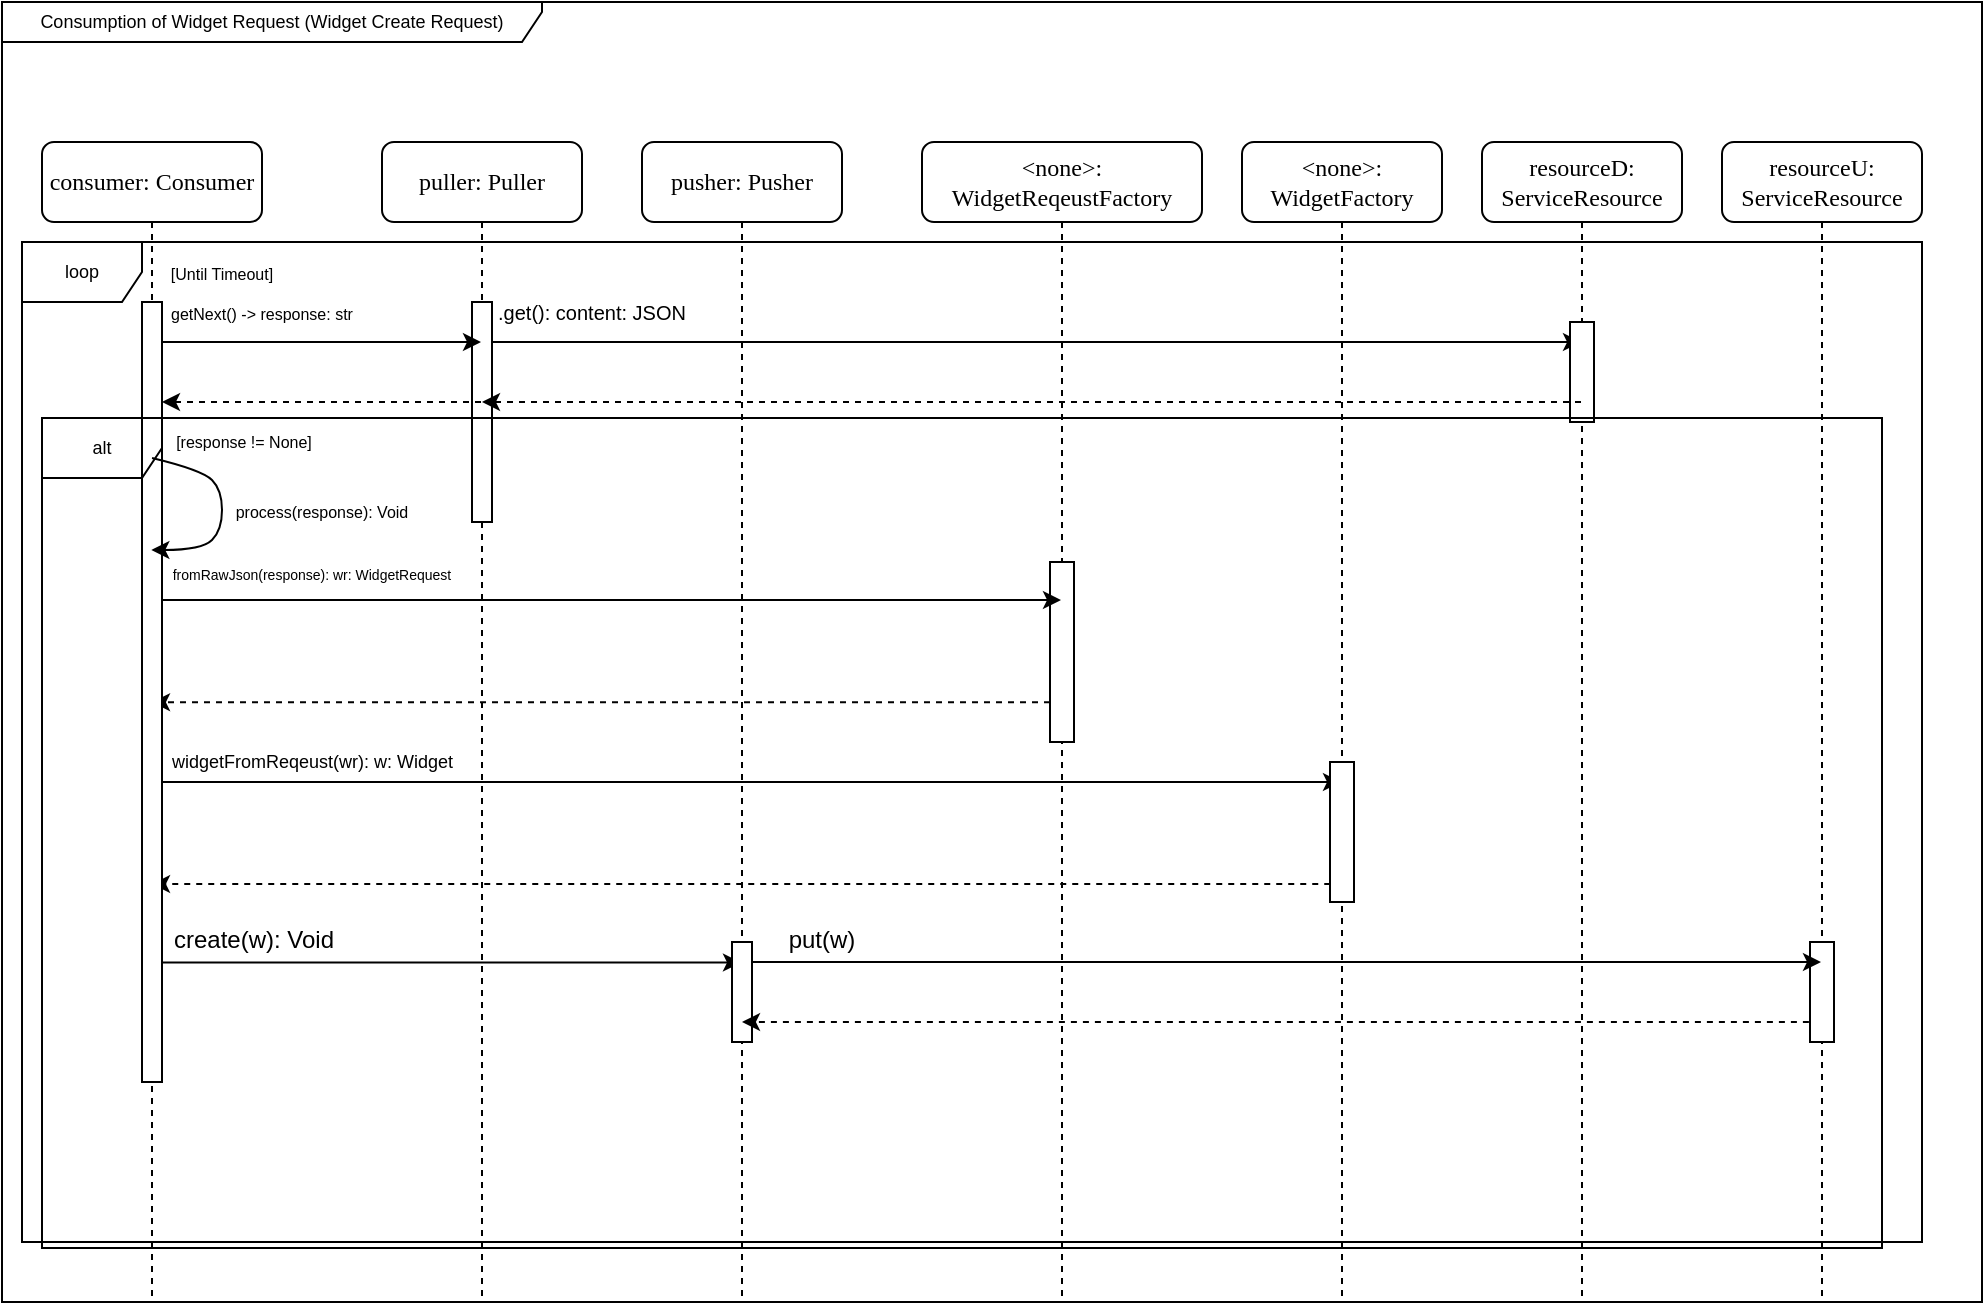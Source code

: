 <mxfile version="20.5.1" type="device"><diagram name="Page-1" id="13e1069c-82ec-6db2-03f1-153e76fe0fe0"><mxGraphModel dx="1673" dy="829" grid="1" gridSize="10" guides="1" tooltips="1" connect="1" arrows="1" fold="1" page="1" pageScale="1" pageWidth="1100" pageHeight="850" background="none" math="0" shadow="0"><root><mxCell id="0"/><mxCell id="1" parent="0"/><mxCell id="OAQEBtNMtU6chKB38s59-41" value="loop" style="shape=umlFrame;whiteSpace=wrap;html=1;fontSize=9;fillColor=none;" vertex="1" parent="1"><mxGeometry x="90" y="130" width="950" height="500" as="geometry"/></mxCell><mxCell id="OAQEBtNMtU6chKB38s59-37" value="Consumption of Widget Request (Widget Create Request)" style="shape=umlFrame;whiteSpace=wrap;html=1;fontSize=9;fillColor=none;width=270;height=20;" vertex="1" parent="1"><mxGeometry x="80" y="10" width="990" height="650" as="geometry"/></mxCell><mxCell id="7baba1c4bc27f4b0-2" value="puller: Puller" style="shape=umlLifeline;perimeter=lifelinePerimeter;whiteSpace=wrap;html=1;container=1;collapsible=0;recursiveResize=0;outlineConnect=0;rounded=1;shadow=0;comic=0;labelBackgroundColor=none;strokeWidth=1;fontFamily=Verdana;fontSize=12;align=center;" parent="1" vertex="1"><mxGeometry x="270" y="80" width="100" height="580" as="geometry"/></mxCell><mxCell id="OAQEBtNMtU6chKB38s59-4" value="" style="rounded=0;whiteSpace=wrap;html=1;" vertex="1" parent="7baba1c4bc27f4b0-2"><mxGeometry x="45" y="80" width="10" height="110" as="geometry"/></mxCell><mxCell id="OAQEBtNMtU6chKB38s59-16" value="" style="endArrow=classic;html=1;rounded=0;endFill=1;" edge="1" parent="7baba1c4bc27f4b0-2" target="7baba1c4bc27f4b0-6"><mxGeometry width="50" height="50" relative="1" as="geometry"><mxPoint x="55" y="100.05" as="sourcePoint"/><mxPoint x="590" y="90" as="targetPoint"/><Array as="points"/></mxGeometry></mxCell><mxCell id="OAQEBtNMtU6chKB38s59-24" value="" style="endArrow=classic;html=1;rounded=0;endFill=1;" edge="1" parent="7baba1c4bc27f4b0-2" target="7baba1c4bc27f4b0-3"><mxGeometry width="50" height="50" relative="1" as="geometry"><mxPoint x="-110" y="410.25" as="sourcePoint"/><mxPoint x="472.2" y="410" as="targetPoint"/><Array as="points"/></mxGeometry></mxCell><mxCell id="7baba1c4bc27f4b0-3" value="pusher: Pusher" style="shape=umlLifeline;perimeter=lifelinePerimeter;whiteSpace=wrap;html=1;container=1;collapsible=0;recursiveResize=0;outlineConnect=0;rounded=1;shadow=0;comic=0;labelBackgroundColor=none;strokeWidth=1;fontFamily=Verdana;fontSize=12;align=center;" parent="1" vertex="1"><mxGeometry x="400" y="80" width="100" height="580" as="geometry"/></mxCell><mxCell id="OAQEBtNMtU6chKB38s59-12" value="" style="endArrow=classic;html=1;rounded=0;endFill=1;" edge="1" parent="7baba1c4bc27f4b0-3" target="7baba1c4bc27f4b0-5"><mxGeometry width="50" height="50" relative="1" as="geometry"><mxPoint x="-240" y="320" as="sourcePoint"/><mxPoint x="203.004" y="320.45" as="targetPoint"/><Array as="points"/></mxGeometry></mxCell><mxCell id="OAQEBtNMtU6chKB38s59-22" value="&lt;font style=&quot;font-size: 10px;&quot;&gt;.get(): content: JSON&lt;/font&gt;" style="rounded=0;whiteSpace=wrap;html=1;fillColor=none;strokeColor=none;" vertex="1" parent="7baba1c4bc27f4b0-3"><mxGeometry x="-75" y="80" width="100" height="10" as="geometry"/></mxCell><mxCell id="OAQEBtNMtU6chKB38s59-25" value="" style="rounded=0;whiteSpace=wrap;html=1;" vertex="1" parent="7baba1c4bc27f4b0-3"><mxGeometry x="45" y="400" width="10" height="50" as="geometry"/></mxCell><mxCell id="7baba1c4bc27f4b0-4" value="&amp;lt;none&amp;gt;: WidgetReqeustFactory" style="shape=umlLifeline;perimeter=lifelinePerimeter;whiteSpace=wrap;html=1;container=1;collapsible=0;recursiveResize=0;outlineConnect=0;rounded=1;shadow=0;comic=0;labelBackgroundColor=none;strokeWidth=1;fontFamily=Verdana;fontSize=12;align=center;" parent="1" vertex="1"><mxGeometry x="540" y="80" width="140" height="580" as="geometry"/></mxCell><mxCell id="OAQEBtNMtU6chKB38s59-9" value="" style="rounded=0;whiteSpace=wrap;html=1;" vertex="1" parent="7baba1c4bc27f4b0-4"><mxGeometry x="64" y="210" width="12" height="90" as="geometry"/></mxCell><mxCell id="OAQEBtNMtU6chKB38s59-11" value="" style="endArrow=classic;html=1;rounded=0;endFill=1;exitX=-0.121;exitY=0.286;exitDx=0;exitDy=0;exitPerimeter=0;dashed=1;" edge="1" parent="7baba1c4bc27f4b0-4" target="7baba1c4bc27f4b0-8"><mxGeometry width="50" height="50" relative="1" as="geometry"><mxPoint x="64" y="280.1" as="sourcePoint"/><mxPoint x="-89.79" y="280" as="targetPoint"/><Array as="points"/></mxGeometry></mxCell><mxCell id="OAQEBtNMtU6chKB38s59-15" value="" style="endArrow=classic;html=1;rounded=0;endFill=1;exitX=-0.121;exitY=0.286;exitDx=0;exitDy=0;exitPerimeter=0;dashed=1;" edge="1" parent="7baba1c4bc27f4b0-4" target="7baba1c4bc27f4b0-8"><mxGeometry width="50" height="50" relative="1" as="geometry"><mxPoint x="204.12" y="371.02" as="sourcePoint"/><mxPoint x="-240.0" y="370.0" as="targetPoint"/><Array as="points"/></mxGeometry></mxCell><mxCell id="OAQEBtNMtU6chKB38s59-34" value="" style="endArrow=classic;html=1;rounded=0;endFill=1;exitX=-0.121;exitY=0.286;exitDx=0;exitDy=0;exitPerimeter=0;dashed=1;" edge="1" parent="7baba1c4bc27f4b0-4" target="7baba1c4bc27f4b0-3"><mxGeometry width="50" height="50" relative="1" as="geometry"><mxPoint x="449.45" y="440" as="sourcePoint"/><mxPoint x="-140.003" y="440" as="targetPoint"/><Array as="points"/></mxGeometry></mxCell><mxCell id="7baba1c4bc27f4b0-5" value="&amp;lt;none&amp;gt;:&lt;br&gt;WidgetFactory" style="shape=umlLifeline;perimeter=lifelinePerimeter;whiteSpace=wrap;html=1;container=1;collapsible=0;recursiveResize=0;outlineConnect=0;rounded=1;shadow=0;comic=0;labelBackgroundColor=none;strokeWidth=1;fontFamily=Verdana;fontSize=12;align=center;" parent="1" vertex="1"><mxGeometry x="700" y="80" width="100" height="580" as="geometry"/></mxCell><mxCell id="OAQEBtNMtU6chKB38s59-13" value="" style="rounded=0;whiteSpace=wrap;html=1;" vertex="1" parent="7baba1c4bc27f4b0-5"><mxGeometry x="44" y="310" width="12" height="70" as="geometry"/></mxCell><mxCell id="7baba1c4bc27f4b0-6" value="resourceD: ServiceResource" style="shape=umlLifeline;perimeter=lifelinePerimeter;whiteSpace=wrap;html=1;container=1;collapsible=0;recursiveResize=0;outlineConnect=0;rounded=1;shadow=0;comic=0;labelBackgroundColor=none;strokeWidth=1;fontFamily=Verdana;fontSize=12;align=center;" parent="1" vertex="1"><mxGeometry x="820" y="80" width="100" height="580" as="geometry"/></mxCell><mxCell id="OAQEBtNMtU6chKB38s59-17" value="" style="rounded=0;whiteSpace=wrap;html=1;" vertex="1" parent="7baba1c4bc27f4b0-6"><mxGeometry x="44" y="90" width="12" height="50" as="geometry"/></mxCell><mxCell id="7baba1c4bc27f4b0-8" value="consumer: Consumer" style="shape=umlLifeline;perimeter=lifelinePerimeter;whiteSpace=wrap;html=1;container=1;collapsible=0;recursiveResize=0;outlineConnect=0;rounded=1;shadow=0;comic=0;labelBackgroundColor=none;strokeWidth=1;fontFamily=Verdana;fontSize=12;align=center;" parent="1" vertex="1"><mxGeometry x="100" y="80" width="110" height="580" as="geometry"/></mxCell><mxCell id="OAQEBtNMtU6chKB38s59-3" value="" style="rounded=0;whiteSpace=wrap;html=1;" vertex="1" parent="7baba1c4bc27f4b0-8"><mxGeometry x="50" y="80" width="10" height="390" as="geometry"/></mxCell><mxCell id="OAQEBtNMtU6chKB38s59-21" value="" style="endArrow=classic;html=1;rounded=0;endFill=1;" edge="1" parent="7baba1c4bc27f4b0-8" target="7baba1c4bc27f4b0-2"><mxGeometry width="50" height="50" relative="1" as="geometry"><mxPoint x="60" y="100" as="sourcePoint"/><mxPoint x="180" y="100" as="targetPoint"/><Array as="points"/></mxGeometry></mxCell><mxCell id="OAQEBtNMtU6chKB38s59-5" value="" style="endArrow=classic;html=1;rounded=0;endFill=1;dashed=1;" edge="1" parent="1"><mxGeometry width="50" height="50" relative="1" as="geometry"><mxPoint x="319.5" y="210" as="sourcePoint"/><mxPoint x="160" y="210" as="targetPoint"/><Array as="points"/></mxGeometry></mxCell><mxCell id="OAQEBtNMtU6chKB38s59-6" value="&lt;font style=&quot;font-size: 8px;&quot;&gt;getNext() -&amp;gt; response: str&lt;/font&gt;" style="rounded=0;whiteSpace=wrap;html=1;fillColor=none;strokeColor=none;" vertex="1" parent="1"><mxGeometry x="160" y="160" width="100" height="10" as="geometry"/></mxCell><mxCell id="OAQEBtNMtU6chKB38s59-7" value="" style="endArrow=classic;html=1;rounded=0;endFill=1;" edge="1" parent="1" target="7baba1c4bc27f4b0-4"><mxGeometry width="50" height="50" relative="1" as="geometry"><mxPoint x="160" y="309" as="sourcePoint"/><mxPoint x="620" y="310" as="targetPoint"/><Array as="points"/></mxGeometry></mxCell><mxCell id="OAQEBtNMtU6chKB38s59-10" value="&lt;font style=&quot;font-size: 7px;&quot;&gt;fromRawJson(response): wr: WidgetRequest&lt;/font&gt;" style="rounded=0;whiteSpace=wrap;html=1;fillColor=none;strokeColor=none;" vertex="1" parent="1"><mxGeometry x="160" y="290" width="150" height="10" as="geometry"/></mxCell><mxCell id="OAQEBtNMtU6chKB38s59-14" value="&lt;font style=&quot;font-size: 9px;&quot;&gt;widgetFromReqeust(wr): w: Widget&amp;nbsp;&lt;/font&gt;" style="rounded=0;whiteSpace=wrap;html=1;fillColor=none;strokeColor=none;" vertex="1" parent="1"><mxGeometry x="157" y="384" width="159" height="10" as="geometry"/></mxCell><mxCell id="OAQEBtNMtU6chKB38s59-18" value="resourceU: ServiceResource" style="shape=umlLifeline;perimeter=lifelinePerimeter;whiteSpace=wrap;html=1;container=1;collapsible=0;recursiveResize=0;outlineConnect=0;rounded=1;shadow=0;comic=0;labelBackgroundColor=none;strokeWidth=1;fontFamily=Verdana;fontSize=12;align=center;" vertex="1" parent="1"><mxGeometry x="940" y="80" width="100" height="580" as="geometry"/></mxCell><mxCell id="OAQEBtNMtU6chKB38s59-19" value="" style="rounded=0;whiteSpace=wrap;html=1;" vertex="1" parent="OAQEBtNMtU6chKB38s59-18"><mxGeometry x="44" y="400" width="12" height="50" as="geometry"/></mxCell><mxCell id="OAQEBtNMtU6chKB38s59-20" value="" style="endArrow=classic;html=1;rounded=0;endFill=1;dashed=1;" edge="1" parent="1" source="7baba1c4bc27f4b0-6" target="7baba1c4bc27f4b0-2"><mxGeometry width="50" height="50" relative="1" as="geometry"><mxPoint x="840" y="210" as="sourcePoint"/><mxPoint x="780" y="210" as="targetPoint"/><Array as="points"><mxPoint x="570" y="210"/></Array></mxGeometry></mxCell><mxCell id="OAQEBtNMtU6chKB38s59-26" value="&lt;font style=&quot;font-size: 12px;&quot;&gt;create(w): Void&lt;/font&gt;" style="rounded=0;whiteSpace=wrap;html=1;fillColor=none;strokeColor=none;" vertex="1" parent="1"><mxGeometry x="161" y="474" width="90" height="10" as="geometry"/></mxCell><mxCell id="OAQEBtNMtU6chKB38s59-28" value="" style="endArrow=classic;html=1;rounded=0;endFill=1;" edge="1" parent="1" target="OAQEBtNMtU6chKB38s59-18"><mxGeometry width="50" height="50" relative="1" as="geometry"><mxPoint x="455" y="490" as="sourcePoint"/><mxPoint x="898.004" y="490.45" as="targetPoint"/><Array as="points"/></mxGeometry></mxCell><mxCell id="OAQEBtNMtU6chKB38s59-30" value="&lt;font style=&quot;font-size: 12px;&quot;&gt;put(w)&lt;/font&gt;" style="rounded=0;whiteSpace=wrap;html=1;fillColor=none;strokeColor=none;" vertex="1" parent="1"><mxGeometry x="445" y="474" width="90" height="10" as="geometry"/></mxCell><mxCell id="OAQEBtNMtU6chKB38s59-32" value="" style="endArrow=classic;html=1;fontSize=9;curved=1;" edge="1" parent="1"><mxGeometry width="50" height="50" relative="1" as="geometry"><mxPoint x="155.024" y="238.0" as="sourcePoint"/><mxPoint x="154.667" y="284" as="targetPoint"/><Array as="points"><mxPoint x="180" y="244"/><mxPoint x="190" y="254"/><mxPoint x="190" y="274"/><mxPoint x="180" y="284"/></Array></mxGeometry></mxCell><mxCell id="OAQEBtNMtU6chKB38s59-33" value="&lt;font style=&quot;font-size: 8px;&quot;&gt;process(response): Void&lt;/font&gt;" style="rounded=0;whiteSpace=wrap;html=1;fillColor=none;strokeColor=none;" vertex="1" parent="1"><mxGeometry x="190" y="258" width="100" height="11" as="geometry"/></mxCell><mxCell id="OAQEBtNMtU6chKB38s59-42" value="&lt;font style=&quot;font-size: 8px;&quot;&gt;[Until Timeout]&lt;/font&gt;" style="rounded=0;whiteSpace=wrap;html=1;fillColor=none;strokeColor=none;" vertex="1" parent="1"><mxGeometry x="140" y="140" width="100" height="10" as="geometry"/></mxCell><mxCell id="OAQEBtNMtU6chKB38s59-44" value="alt" style="shape=umlFrame;whiteSpace=wrap;html=1;fontSize=9;fillColor=none;" vertex="1" parent="1"><mxGeometry x="100" y="218" width="920" height="415" as="geometry"/></mxCell><mxCell id="OAQEBtNMtU6chKB38s59-45" value="&lt;font style=&quot;font-size: 8px;&quot;&gt;[response != None]&lt;br&gt;&lt;/font&gt;" style="rounded=0;whiteSpace=wrap;html=1;fillColor=none;strokeColor=none;" vertex="1" parent="1"><mxGeometry x="151" y="224" width="100" height="10" as="geometry"/></mxCell></root></mxGraphModel></diagram></mxfile>